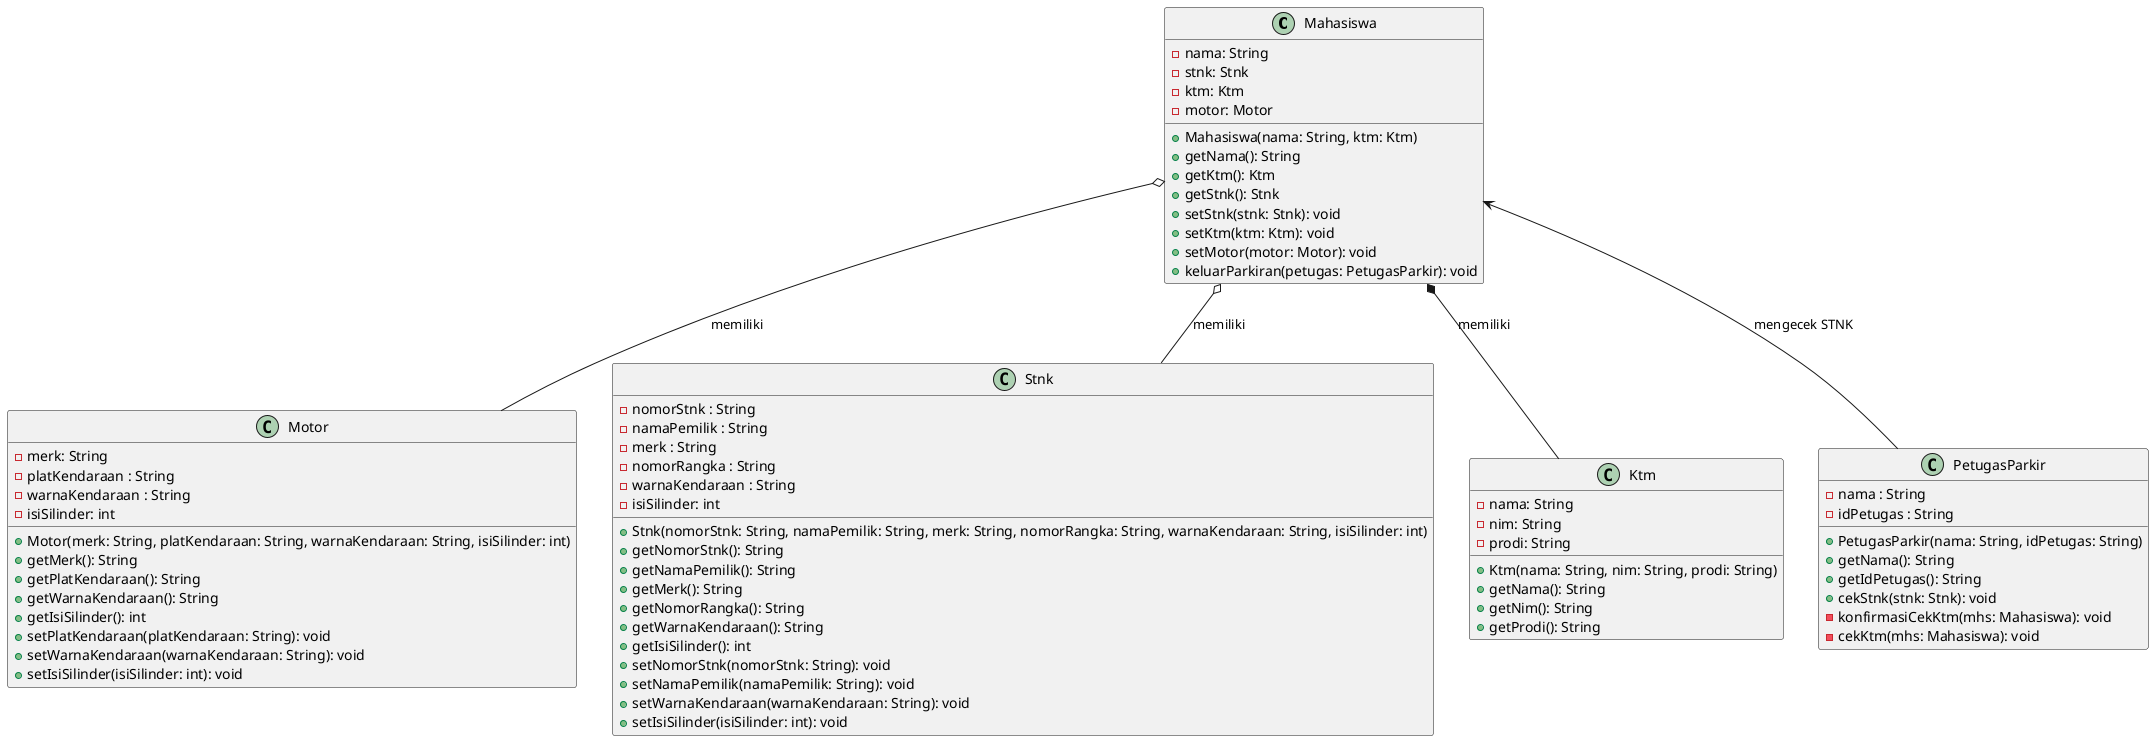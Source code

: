 @startuml

class Mahasiswa {
    -nama: String
    -stnk: Stnk
    -ktm: Ktm
    -motor: Motor
    +Mahasiswa(nama: String, ktm: Ktm)
    +getNama(): String
    +getKtm(): Ktm
    +getStnk(): Stnk
    +setStnk(stnk: Stnk): void
    +setKtm(ktm: Ktm): void
    +setMotor(motor: Motor): void
    +keluarParkiran(petugas: PetugasParkir): void
}

class Motor {
    -merk: String
    -platKendaraan : String
    -warnaKendaraan : String
    -isiSilinder: int
    +Motor(merk: String, platKendaraan: String, warnaKendaraan: String, isiSilinder: int)
    +getMerk(): String
    +getPlatKendaraan(): String
    +getWarnaKendaraan(): String
    +getIsiSilinder(): int
    +setPlatKendaraan(platKendaraan: String): void
    +setWarnaKendaraan(warnaKendaraan: String): void
    +setIsiSilinder(isiSilinder: int): void
}

class Stnk {
    -nomorStnk : String
    -namaPemilik : String
    -merk : String
    -nomorRangka : String
    -warnaKendaraan : String
    -isiSilinder: int
    +Stnk(nomorStnk: String, namaPemilik: String, merk: String, nomorRangka: String, warnaKendaraan: String, isiSilinder: int)
    +getNomorStnk(): String
    +getNamaPemilik(): String
    +getMerk(): String
    +getNomorRangka(): String
    +getWarnaKendaraan(): String
    +getIsiSilinder(): int
    +setNomorStnk(nomorStnk: String): void
    +setNamaPemilik(namaPemilik: String): void
    +setWarnaKendaraan(warnaKendaraan: String): void
    +setIsiSilinder(isiSilinder: int): void
}

class Ktm {
    -nama: String
    -nim: String
    -prodi: String
    +Ktm(nama: String, nim: String, prodi: String)
    +getNama(): String
    +getNim(): String
    +getProdi(): String
}

class PetugasParkir {
    -nama : String
    -idPetugas : String
    +PetugasParkir(nama: String, idPetugas: String)
    +getNama(): String
    +getIdPetugas(): String
    +cekStnk(stnk: Stnk): void
    -konfirmasiCekKtm(mhs: Mahasiswa): void
    -cekKtm(mhs: Mahasiswa): void
}

Mahasiswa o-- Motor : memiliki
Mahasiswa *-- Ktm : memiliki
Mahasiswa o-- Stnk : memiliki
Mahasiswa <-- PetugasParkir : mengecek STNK

@enduml